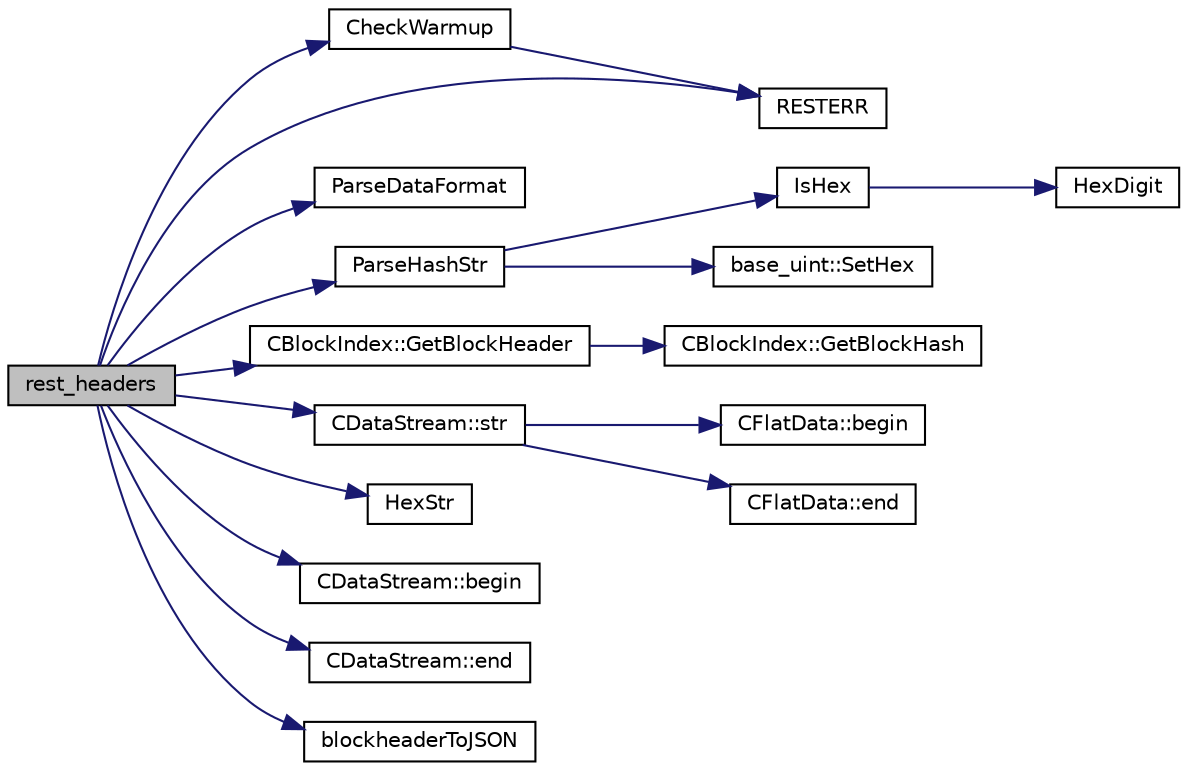 digraph "rest_headers"
{
  edge [fontname="Helvetica",fontsize="10",labelfontname="Helvetica",labelfontsize="10"];
  node [fontname="Helvetica",fontsize="10",shape=record];
  rankdir="LR";
  Node287 [label="rest_headers",height=0.2,width=0.4,color="black", fillcolor="grey75", style="filled", fontcolor="black"];
  Node287 -> Node288 [color="midnightblue",fontsize="10",style="solid",fontname="Helvetica"];
  Node288 [label="CheckWarmup",height=0.2,width=0.4,color="black", fillcolor="white", style="filled",URL="$d8/d04/rest_8cpp.html#ad0cad01e914619a3484f77350145e895"];
  Node288 -> Node289 [color="midnightblue",fontsize="10",style="solid",fontname="Helvetica"];
  Node289 [label="RESTERR",height=0.2,width=0.4,color="black", fillcolor="white", style="filled",URL="$d8/d04/rest_8cpp.html#a980beb0eaf6b96bc1c2e7e129e7bc587"];
  Node287 -> Node290 [color="midnightblue",fontsize="10",style="solid",fontname="Helvetica"];
  Node290 [label="ParseDataFormat",height=0.2,width=0.4,color="black", fillcolor="white", style="filled",URL="$d8/d04/rest_8cpp.html#a3c33a8e9bf6ea85c338bd53e4ca6e894"];
  Node287 -> Node289 [color="midnightblue",fontsize="10",style="solid",fontname="Helvetica"];
  Node287 -> Node291 [color="midnightblue",fontsize="10",style="solid",fontname="Helvetica"];
  Node291 [label="ParseHashStr",height=0.2,width=0.4,color="black", fillcolor="white", style="filled",URL="$d8/d04/rest_8cpp.html#a9f144a2e90fe4adf66113bf72419325d"];
  Node291 -> Node292 [color="midnightblue",fontsize="10",style="solid",fontname="Helvetica"];
  Node292 [label="IsHex",height=0.2,width=0.4,color="black", fillcolor="white", style="filled",URL="$df/d2d/util_8cpp.html#aa4e3553d2b2fe693c106f4296685f75c"];
  Node292 -> Node293 [color="midnightblue",fontsize="10",style="solid",fontname="Helvetica"];
  Node293 [label="HexDigit",height=0.2,width=0.4,color="black", fillcolor="white", style="filled",URL="$df/d2d/util_8cpp.html#aa59e8a8c5a39cb5041f93bb95dd02119"];
  Node291 -> Node294 [color="midnightblue",fontsize="10",style="solid",fontname="Helvetica"];
  Node294 [label="base_uint::SetHex",height=0.2,width=0.4,color="black", fillcolor="white", style="filled",URL="$da/df7/classbase__uint.html#ade1a897fac931f28f54998c92c797228"];
  Node287 -> Node295 [color="midnightblue",fontsize="10",style="solid",fontname="Helvetica"];
  Node295 [label="CBlockIndex::GetBlockHeader",height=0.2,width=0.4,color="black", fillcolor="white", style="filled",URL="$d3/dbd/class_c_block_index.html#a476a76d3aec550ca8bc0c85450d93246"];
  Node295 -> Node296 [color="midnightblue",fontsize="10",style="solid",fontname="Helvetica"];
  Node296 [label="CBlockIndex::GetBlockHash",height=0.2,width=0.4,color="black", fillcolor="white", style="filled",URL="$d3/dbd/class_c_block_index.html#a98490a2788c65cdd6ae9002b004dd74c"];
  Node287 -> Node297 [color="midnightblue",fontsize="10",style="solid",fontname="Helvetica"];
  Node297 [label="CDataStream::str",height=0.2,width=0.4,color="black", fillcolor="white", style="filled",URL="$d5/d41/class_c_data_stream.html#aac770a2b809917189c4476ee899b2d8b"];
  Node297 -> Node298 [color="midnightblue",fontsize="10",style="solid",fontname="Helvetica"];
  Node298 [label="CFlatData::begin",height=0.2,width=0.4,color="black", fillcolor="white", style="filled",URL="$d8/d4d/class_c_flat_data.html#ac8131cc3aec84905d7786fb19ff8953d"];
  Node297 -> Node299 [color="midnightblue",fontsize="10",style="solid",fontname="Helvetica"];
  Node299 [label="CFlatData::end",height=0.2,width=0.4,color="black", fillcolor="white", style="filled",URL="$d8/d4d/class_c_flat_data.html#ae88ae9f4121ff18aa8e29a3a40d7ee67"];
  Node287 -> Node300 [color="midnightblue",fontsize="10",style="solid",fontname="Helvetica"];
  Node300 [label="HexStr",height=0.2,width=0.4,color="black", fillcolor="white", style="filled",URL="$d8/d3c/util_8h.html#ace13a819ca4e98c22847d26b3b357e75"];
  Node287 -> Node301 [color="midnightblue",fontsize="10",style="solid",fontname="Helvetica"];
  Node301 [label="CDataStream::begin",height=0.2,width=0.4,color="black", fillcolor="white", style="filled",URL="$d5/d41/class_c_data_stream.html#a2355d11752d8622badfbc03e9ed192fd"];
  Node287 -> Node302 [color="midnightblue",fontsize="10",style="solid",fontname="Helvetica"];
  Node302 [label="CDataStream::end",height=0.2,width=0.4,color="black", fillcolor="white", style="filled",URL="$d5/d41/class_c_data_stream.html#a66409dbd4403682fe674e2e71173cab4"];
  Node287 -> Node303 [color="midnightblue",fontsize="10",style="solid",fontname="Helvetica"];
  Node303 [label="blockheaderToJSON",height=0.2,width=0.4,color="black", fillcolor="white", style="filled",URL="$d8/d04/rest_8cpp.html#aa1e97ce578bfdae0125555bda5a2d48d"];
}
